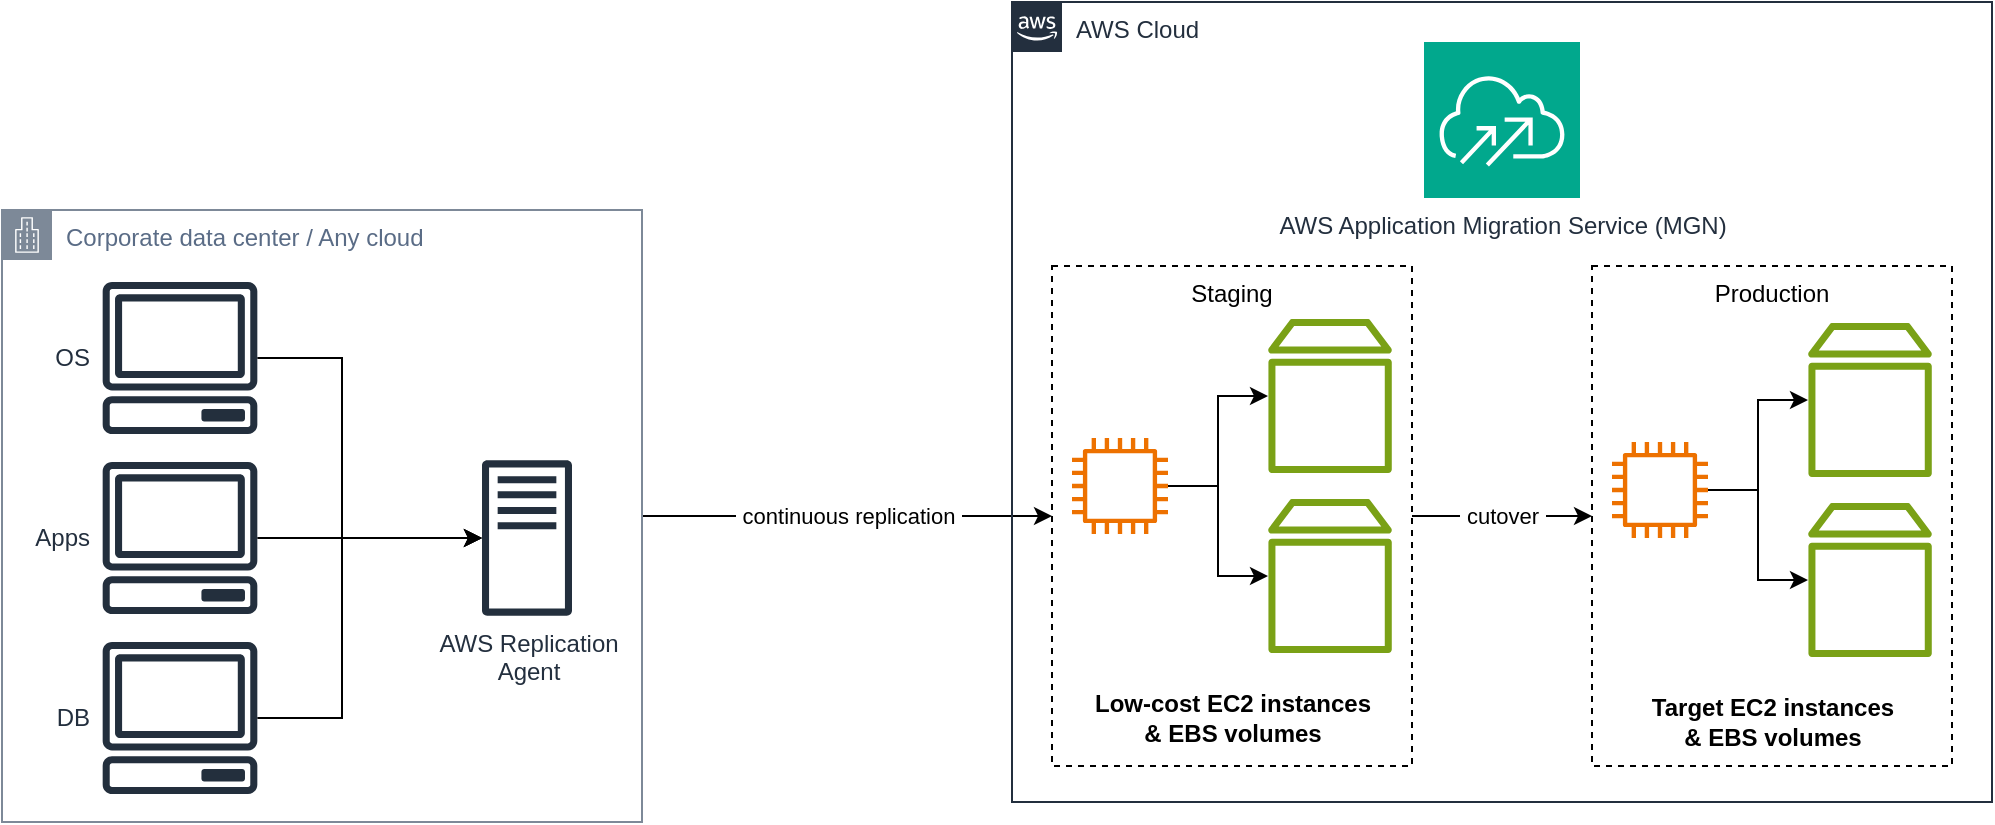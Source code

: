 <mxfile version="26.0.4">
  <diagram name="Page-1" id="UKTJN4zQqLcPzbux8fwj">
    <mxGraphModel dx="1114" dy="1198" grid="1" gridSize="10" guides="1" tooltips="1" connect="1" arrows="1" fold="1" page="1" pageScale="1" pageWidth="850" pageHeight="1100" math="0" shadow="0">
      <root>
        <mxCell id="0" />
        <mxCell id="1" parent="0" />
        <mxCell id="h3XxwGvaKFFNgDDKkP51-29" value="&amp;nbsp;continuous replication&amp;nbsp;" style="edgeStyle=orthogonalEdgeStyle;rounded=0;orthogonalLoop=1;jettySize=auto;html=1;entryX=0;entryY=0.5;entryDx=0;entryDy=0;" edge="1" parent="1" source="h3XxwGvaKFFNgDDKkP51-1" target="h3XxwGvaKFFNgDDKkP51-13">
          <mxGeometry relative="1" as="geometry" />
        </mxCell>
        <mxCell id="h3XxwGvaKFFNgDDKkP51-1" value="Corporate data center / Any cloud" style="points=[[0,0],[0.25,0],[0.5,0],[0.75,0],[1,0],[1,0.25],[1,0.5],[1,0.75],[1,1],[0.75,1],[0.5,1],[0.25,1],[0,1],[0,0.75],[0,0.5],[0,0.25]];outlineConnect=0;gradientColor=none;html=1;whiteSpace=wrap;fontSize=12;fontStyle=0;container=1;pointerEvents=0;collapsible=0;recursiveResize=0;shape=mxgraph.aws4.group;grIcon=mxgraph.aws4.group_corporate_data_center;strokeColor=#7D8998;fillColor=none;verticalAlign=top;align=left;spacingLeft=30;fontColor=#5A6C86;dashed=0;" vertex="1" parent="1">
          <mxGeometry x="425" y="434" width="320" height="306" as="geometry" />
        </mxCell>
        <mxCell id="h3XxwGvaKFFNgDDKkP51-12" style="edgeStyle=orthogonalEdgeStyle;rounded=0;orthogonalLoop=1;jettySize=auto;html=1;" edge="1" parent="h3XxwGvaKFFNgDDKkP51-1" source="h3XxwGvaKFFNgDDKkP51-6" target="h3XxwGvaKFFNgDDKkP51-3">
          <mxGeometry relative="1" as="geometry">
            <Array as="points">
              <mxPoint x="170" y="254" />
              <mxPoint x="170" y="164" />
            </Array>
          </mxGeometry>
        </mxCell>
        <mxCell id="h3XxwGvaKFFNgDDKkP51-6" value="DB" style="sketch=0;outlineConnect=0;fontColor=#232F3E;gradientColor=none;fillColor=#232F3D;strokeColor=none;dashed=0;verticalLabelPosition=middle;verticalAlign=middle;align=right;html=1;fontSize=12;fontStyle=0;aspect=fixed;pointerEvents=1;shape=mxgraph.aws4.client;labelPosition=left;spacingRight=5;" vertex="1" parent="h3XxwGvaKFFNgDDKkP51-1">
          <mxGeometry x="50" y="216" width="78" height="76" as="geometry" />
        </mxCell>
        <mxCell id="h3XxwGvaKFFNgDDKkP51-10" style="edgeStyle=orthogonalEdgeStyle;rounded=0;orthogonalLoop=1;jettySize=auto;html=1;" edge="1" parent="h3XxwGvaKFFNgDDKkP51-1" source="h3XxwGvaKFFNgDDKkP51-5" target="h3XxwGvaKFFNgDDKkP51-3">
          <mxGeometry relative="1" as="geometry" />
        </mxCell>
        <mxCell id="h3XxwGvaKFFNgDDKkP51-5" value="Apps" style="sketch=0;outlineConnect=0;fontColor=#232F3E;gradientColor=none;fillColor=#232F3D;strokeColor=none;dashed=0;verticalLabelPosition=middle;verticalAlign=middle;align=right;html=1;fontSize=12;fontStyle=0;aspect=fixed;pointerEvents=1;shape=mxgraph.aws4.client;labelPosition=left;spacingRight=5;" vertex="1" parent="h3XxwGvaKFFNgDDKkP51-1">
          <mxGeometry x="50" y="126" width="78" height="76" as="geometry" />
        </mxCell>
        <mxCell id="h3XxwGvaKFFNgDDKkP51-9" style="edgeStyle=orthogonalEdgeStyle;rounded=0;orthogonalLoop=1;jettySize=auto;html=1;" edge="1" parent="h3XxwGvaKFFNgDDKkP51-1" source="h3XxwGvaKFFNgDDKkP51-4" target="h3XxwGvaKFFNgDDKkP51-3">
          <mxGeometry relative="1" as="geometry">
            <Array as="points">
              <mxPoint x="170" y="74" />
              <mxPoint x="170" y="164" />
            </Array>
          </mxGeometry>
        </mxCell>
        <mxCell id="h3XxwGvaKFFNgDDKkP51-4" value="OS" style="sketch=0;outlineConnect=0;fontColor=#232F3E;gradientColor=none;fillColor=#232F3D;strokeColor=none;dashed=0;verticalLabelPosition=middle;verticalAlign=middle;align=right;html=1;fontSize=12;fontStyle=0;aspect=fixed;pointerEvents=1;shape=mxgraph.aws4.client;labelPosition=left;spacingRight=5;" vertex="1" parent="h3XxwGvaKFFNgDDKkP51-1">
          <mxGeometry x="50" y="36" width="78" height="76" as="geometry" />
        </mxCell>
        <mxCell id="h3XxwGvaKFFNgDDKkP51-3" value="AWS Replication&lt;div&gt;Agent&lt;/div&gt;" style="sketch=0;outlineConnect=0;fontColor=#232F3E;gradientColor=none;fillColor=#232F3D;strokeColor=none;dashed=0;verticalLabelPosition=bottom;verticalAlign=top;align=center;html=1;fontSize=12;fontStyle=0;aspect=fixed;pointerEvents=1;shape=mxgraph.aws4.traditional_server;" vertex="1" parent="h3XxwGvaKFFNgDDKkP51-1">
          <mxGeometry x="240" y="125" width="45" height="78" as="geometry" />
        </mxCell>
        <mxCell id="h3XxwGvaKFFNgDDKkP51-2" value="AWS Cloud" style="points=[[0,0],[0.25,0],[0.5,0],[0.75,0],[1,0],[1,0.25],[1,0.5],[1,0.75],[1,1],[0.75,1],[0.5,1],[0.25,1],[0,1],[0,0.75],[0,0.5],[0,0.25]];outlineConnect=0;gradientColor=none;html=1;whiteSpace=wrap;fontSize=12;fontStyle=0;container=1;pointerEvents=0;collapsible=0;recursiveResize=0;shape=mxgraph.aws4.group;grIcon=mxgraph.aws4.group_aws_cloud_alt;strokeColor=#232F3E;fillColor=none;verticalAlign=top;align=left;spacingLeft=30;fontColor=#232F3E;dashed=0;" vertex="1" parent="1">
          <mxGeometry x="930" y="330" width="490" height="400" as="geometry" />
        </mxCell>
        <mxCell id="h3XxwGvaKFFNgDDKkP51-13" value="Staging" style="rounded=0;whiteSpace=wrap;html=1;fillColor=none;dashed=1;verticalAlign=top;" vertex="1" parent="h3XxwGvaKFFNgDDKkP51-2">
          <mxGeometry x="20" y="132" width="180" height="250" as="geometry" />
        </mxCell>
        <mxCell id="h3XxwGvaKFFNgDDKkP51-17" style="edgeStyle=orthogonalEdgeStyle;rounded=0;orthogonalLoop=1;jettySize=auto;html=1;" edge="1" parent="h3XxwGvaKFFNgDDKkP51-2" source="h3XxwGvaKFFNgDDKkP51-14" target="h3XxwGvaKFFNgDDKkP51-15">
          <mxGeometry relative="1" as="geometry" />
        </mxCell>
        <mxCell id="h3XxwGvaKFFNgDDKkP51-18" style="edgeStyle=orthogonalEdgeStyle;rounded=0;orthogonalLoop=1;jettySize=auto;html=1;" edge="1" parent="h3XxwGvaKFFNgDDKkP51-2" source="h3XxwGvaKFFNgDDKkP51-14" target="h3XxwGvaKFFNgDDKkP51-16">
          <mxGeometry relative="1" as="geometry" />
        </mxCell>
        <mxCell id="h3XxwGvaKFFNgDDKkP51-14" value="" style="sketch=0;outlineConnect=0;fontColor=#232F3E;gradientColor=none;fillColor=#ED7100;strokeColor=none;dashed=0;verticalLabelPosition=bottom;verticalAlign=top;align=center;html=1;fontSize=12;fontStyle=0;aspect=fixed;pointerEvents=1;shape=mxgraph.aws4.instance2;" vertex="1" parent="h3XxwGvaKFFNgDDKkP51-2">
          <mxGeometry x="30" y="218" width="48" height="48" as="geometry" />
        </mxCell>
        <mxCell id="h3XxwGvaKFFNgDDKkP51-15" value="" style="sketch=0;outlineConnect=0;fontColor=#232F3E;gradientColor=none;fillColor=#7AA116;strokeColor=none;dashed=0;verticalLabelPosition=bottom;verticalAlign=top;align=center;html=1;fontSize=12;fontStyle=0;aspect=fixed;pointerEvents=1;shape=mxgraph.aws4.volume;" vertex="1" parent="h3XxwGvaKFFNgDDKkP51-2">
          <mxGeometry x="128" y="158" width="62" height="78" as="geometry" />
        </mxCell>
        <mxCell id="h3XxwGvaKFFNgDDKkP51-16" value="" style="sketch=0;outlineConnect=0;fontColor=#232F3E;gradientColor=none;fillColor=#7AA116;strokeColor=none;dashed=0;verticalLabelPosition=bottom;verticalAlign=top;align=center;html=1;fontSize=12;fontStyle=0;aspect=fixed;pointerEvents=1;shape=mxgraph.aws4.volume;" vertex="1" parent="h3XxwGvaKFFNgDDKkP51-2">
          <mxGeometry x="128" y="248" width="62" height="78" as="geometry" />
        </mxCell>
        <mxCell id="h3XxwGvaKFFNgDDKkP51-20" value="Low-cost EC2 instances&lt;div&gt;&amp;amp; EBS volumes&lt;/div&gt;" style="text;html=1;align=center;verticalAlign=middle;resizable=0;points=[];autosize=1;strokeColor=none;fillColor=none;fontStyle=1" vertex="1" parent="h3XxwGvaKFFNgDDKkP51-2">
          <mxGeometry x="35" y="338" width="150" height="40" as="geometry" />
        </mxCell>
        <mxCell id="h3XxwGvaKFFNgDDKkP51-21" value="Production" style="rounded=0;whiteSpace=wrap;html=1;fillColor=none;dashed=1;verticalAlign=top;" vertex="1" parent="h3XxwGvaKFFNgDDKkP51-2">
          <mxGeometry x="290" y="132" width="180" height="250" as="geometry" />
        </mxCell>
        <mxCell id="h3XxwGvaKFFNgDDKkP51-22" style="edgeStyle=orthogonalEdgeStyle;rounded=0;orthogonalLoop=1;jettySize=auto;html=1;" edge="1" parent="h3XxwGvaKFFNgDDKkP51-2" source="h3XxwGvaKFFNgDDKkP51-24" target="h3XxwGvaKFFNgDDKkP51-25">
          <mxGeometry relative="1" as="geometry" />
        </mxCell>
        <mxCell id="h3XxwGvaKFFNgDDKkP51-23" style="edgeStyle=orthogonalEdgeStyle;rounded=0;orthogonalLoop=1;jettySize=auto;html=1;" edge="1" parent="h3XxwGvaKFFNgDDKkP51-2" source="h3XxwGvaKFFNgDDKkP51-24" target="h3XxwGvaKFFNgDDKkP51-26">
          <mxGeometry relative="1" as="geometry" />
        </mxCell>
        <mxCell id="h3XxwGvaKFFNgDDKkP51-24" value="" style="sketch=0;outlineConnect=0;fontColor=#232F3E;gradientColor=none;fillColor=#ED7100;strokeColor=none;dashed=0;verticalLabelPosition=bottom;verticalAlign=top;align=center;html=1;fontSize=12;fontStyle=0;aspect=fixed;pointerEvents=1;shape=mxgraph.aws4.instance2;" vertex="1" parent="h3XxwGvaKFFNgDDKkP51-2">
          <mxGeometry x="300" y="220" width="48" height="48" as="geometry" />
        </mxCell>
        <mxCell id="h3XxwGvaKFFNgDDKkP51-25" value="" style="sketch=0;outlineConnect=0;fontColor=#232F3E;gradientColor=none;fillColor=#7AA116;strokeColor=none;dashed=0;verticalLabelPosition=bottom;verticalAlign=top;align=center;html=1;fontSize=12;fontStyle=0;aspect=fixed;pointerEvents=1;shape=mxgraph.aws4.volume;" vertex="1" parent="h3XxwGvaKFFNgDDKkP51-2">
          <mxGeometry x="398" y="160" width="62" height="78" as="geometry" />
        </mxCell>
        <mxCell id="h3XxwGvaKFFNgDDKkP51-26" value="" style="sketch=0;outlineConnect=0;fontColor=#232F3E;gradientColor=none;fillColor=#7AA116;strokeColor=none;dashed=0;verticalLabelPosition=bottom;verticalAlign=top;align=center;html=1;fontSize=12;fontStyle=0;aspect=fixed;pointerEvents=1;shape=mxgraph.aws4.volume;" vertex="1" parent="h3XxwGvaKFFNgDDKkP51-2">
          <mxGeometry x="398" y="250" width="62" height="78" as="geometry" />
        </mxCell>
        <mxCell id="h3XxwGvaKFFNgDDKkP51-27" value="Target EC2 instances&lt;div&gt;&amp;amp; EBS volumes&lt;/div&gt;" style="text;html=1;align=center;verticalAlign=middle;resizable=0;points=[];autosize=1;strokeColor=none;fillColor=none;fontStyle=1" vertex="1" parent="h3XxwGvaKFFNgDDKkP51-2">
          <mxGeometry x="310" y="340" width="140" height="40" as="geometry" />
        </mxCell>
        <mxCell id="h3XxwGvaKFFNgDDKkP51-28" value="&amp;nbsp;cutover&amp;nbsp;" style="edgeStyle=orthogonalEdgeStyle;rounded=0;orthogonalLoop=1;jettySize=auto;html=1;entryX=0;entryY=0.5;entryDx=0;entryDy=0;" edge="1" parent="h3XxwGvaKFFNgDDKkP51-2" source="h3XxwGvaKFFNgDDKkP51-13" target="h3XxwGvaKFFNgDDKkP51-21">
          <mxGeometry relative="1" as="geometry" />
        </mxCell>
        <mxCell id="h3XxwGvaKFFNgDDKkP51-30" value="AWS Application Migration Service (MGN)" style="sketch=0;points=[[0,0,0],[0.25,0,0],[0.5,0,0],[0.75,0,0],[1,0,0],[0,1,0],[0.25,1,0],[0.5,1,0],[0.75,1,0],[1,1,0],[0,0.25,0],[0,0.5,0],[0,0.75,0],[1,0.25,0],[1,0.5,0],[1,0.75,0]];outlineConnect=0;fontColor=#232F3E;fillColor=#01A88D;strokeColor=#ffffff;dashed=0;verticalLabelPosition=bottom;verticalAlign=top;align=center;html=1;fontSize=12;fontStyle=0;aspect=fixed;shape=mxgraph.aws4.resourceIcon;resIcon=mxgraph.aws4.cloudendure_migration;" vertex="1" parent="h3XxwGvaKFFNgDDKkP51-2">
          <mxGeometry x="206" y="20" width="78" height="78" as="geometry" />
        </mxCell>
      </root>
    </mxGraphModel>
  </diagram>
</mxfile>
